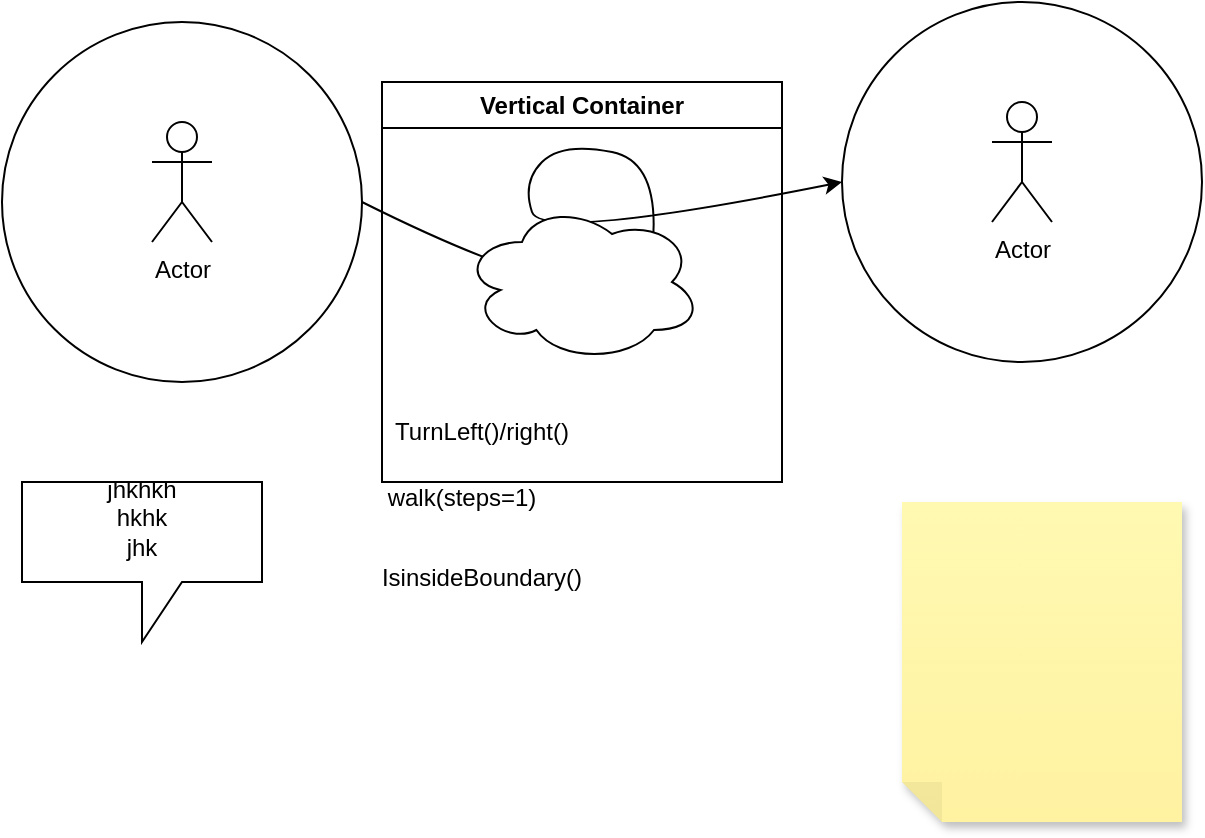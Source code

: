 <mxfile version="23.1.6" type="github">
  <diagram name="Page-1" id="sUTg5aXhMo1wFM-71KYS">
    <mxGraphModel dx="934" dy="561" grid="1" gridSize="10" guides="1" tooltips="1" connect="1" arrows="1" fold="1" page="1" pageScale="1" pageWidth="827" pageHeight="1169" math="0" shadow="0">
      <root>
        <mxCell id="0" />
        <mxCell id="1" parent="0" />
        <mxCell id="ZrnWOVKxjO8qNHRkse0v-1" value="" style="ellipse;whiteSpace=wrap;html=1;aspect=fixed;" vertex="1" parent="1">
          <mxGeometry x="120" y="160" width="180" height="180" as="geometry" />
        </mxCell>
        <mxCell id="ZrnWOVKxjO8qNHRkse0v-2" value="" style="ellipse;whiteSpace=wrap;html=1;aspect=fixed;" vertex="1" parent="1">
          <mxGeometry x="540" y="150" width="180" height="180" as="geometry" />
        </mxCell>
        <mxCell id="ZrnWOVKxjO8qNHRkse0v-3" value="Actor" style="shape=umlActor;verticalLabelPosition=bottom;verticalAlign=top;html=1;outlineConnect=0;" vertex="1" parent="1">
          <mxGeometry x="195" y="210" width="30" height="60" as="geometry" />
        </mxCell>
        <mxCell id="ZrnWOVKxjO8qNHRkse0v-4" value="Actor" style="shape=umlActor;verticalLabelPosition=bottom;verticalAlign=top;html=1;outlineConnect=0;" vertex="1" parent="1">
          <mxGeometry x="615" y="200" width="30" height="60" as="geometry" />
        </mxCell>
        <mxCell id="ZrnWOVKxjO8qNHRkse0v-5" value="TurnLeft()/right()" style="text;html=1;align=center;verticalAlign=middle;whiteSpace=wrap;rounded=0;" vertex="1" parent="1">
          <mxGeometry x="330" y="350" width="60" height="30" as="geometry" />
        </mxCell>
        <mxCell id="ZrnWOVKxjO8qNHRkse0v-6" value="walk(steps=1)&lt;div&gt;&lt;br/&gt;&lt;/div&gt;" style="text;html=1;align=center;verticalAlign=middle;whiteSpace=wrap;rounded=0;" vertex="1" parent="1">
          <mxGeometry x="320" y="390" width="60" height="30" as="geometry" />
        </mxCell>
        <mxCell id="ZrnWOVKxjO8qNHRkse0v-7" value="IsinsideBoundary()&lt;div&gt;&lt;br&gt;&lt;/div&gt;" style="text;html=1;align=center;verticalAlign=middle;whiteSpace=wrap;rounded=0;" vertex="1" parent="1">
          <mxGeometry x="330" y="430" width="60" height="30" as="geometry" />
        </mxCell>
        <mxCell id="ZrnWOVKxjO8qNHRkse0v-8" value="" style="shape=note;whiteSpace=wrap;html=1;backgroundOutline=1;fontColor=#000000;darkOpacity=0.05;fillColor=#FFF9B2;strokeColor=none;fillStyle=solid;direction=west;gradientDirection=north;gradientColor=#FFF2A1;shadow=1;size=20;pointerEvents=1;" vertex="1" parent="1">
          <mxGeometry x="570" y="400" width="140" height="160" as="geometry" />
        </mxCell>
        <mxCell id="ZrnWOVKxjO8qNHRkse0v-9" value="" style="curved=1;endArrow=classic;html=1;rounded=0;exitX=1;exitY=0.5;exitDx=0;exitDy=0;entryX=0;entryY=0.5;entryDx=0;entryDy=0;" edge="1" parent="1" source="ZrnWOVKxjO8qNHRkse0v-1" target="ZrnWOVKxjO8qNHRkse0v-2">
          <mxGeometry width="50" height="50" relative="1" as="geometry">
            <mxPoint x="390" y="320" as="sourcePoint" />
            <mxPoint x="440" y="270" as="targetPoint" />
            <Array as="points">
              <mxPoint x="440" y="320" />
              <mxPoint x="450" y="230" />
              <mxPoint x="400" y="220" />
              <mxPoint x="380" y="240" />
              <mxPoint x="390" y="270" />
            </Array>
          </mxGeometry>
        </mxCell>
        <mxCell id="ZrnWOVKxjO8qNHRkse0v-10" value="Vertical Container" style="swimlane;whiteSpace=wrap;html=1;" vertex="1" parent="1">
          <mxGeometry x="310" y="190" width="200" height="200" as="geometry" />
        </mxCell>
        <mxCell id="ZrnWOVKxjO8qNHRkse0v-11" value="jhkhkh&lt;br&gt;hkhk&lt;br&gt;jhk&lt;div&gt;&lt;br/&gt;&lt;/div&gt;" style="shape=callout;whiteSpace=wrap;html=1;perimeter=calloutPerimeter;" vertex="1" parent="1">
          <mxGeometry x="130" y="390" width="120" height="80" as="geometry" />
        </mxCell>
        <mxCell id="ZrnWOVKxjO8qNHRkse0v-12" value="" style="ellipse;shape=cloud;whiteSpace=wrap;html=1;" vertex="1" parent="1">
          <mxGeometry x="350" y="250" width="120" height="80" as="geometry" />
        </mxCell>
      </root>
    </mxGraphModel>
  </diagram>
</mxfile>
